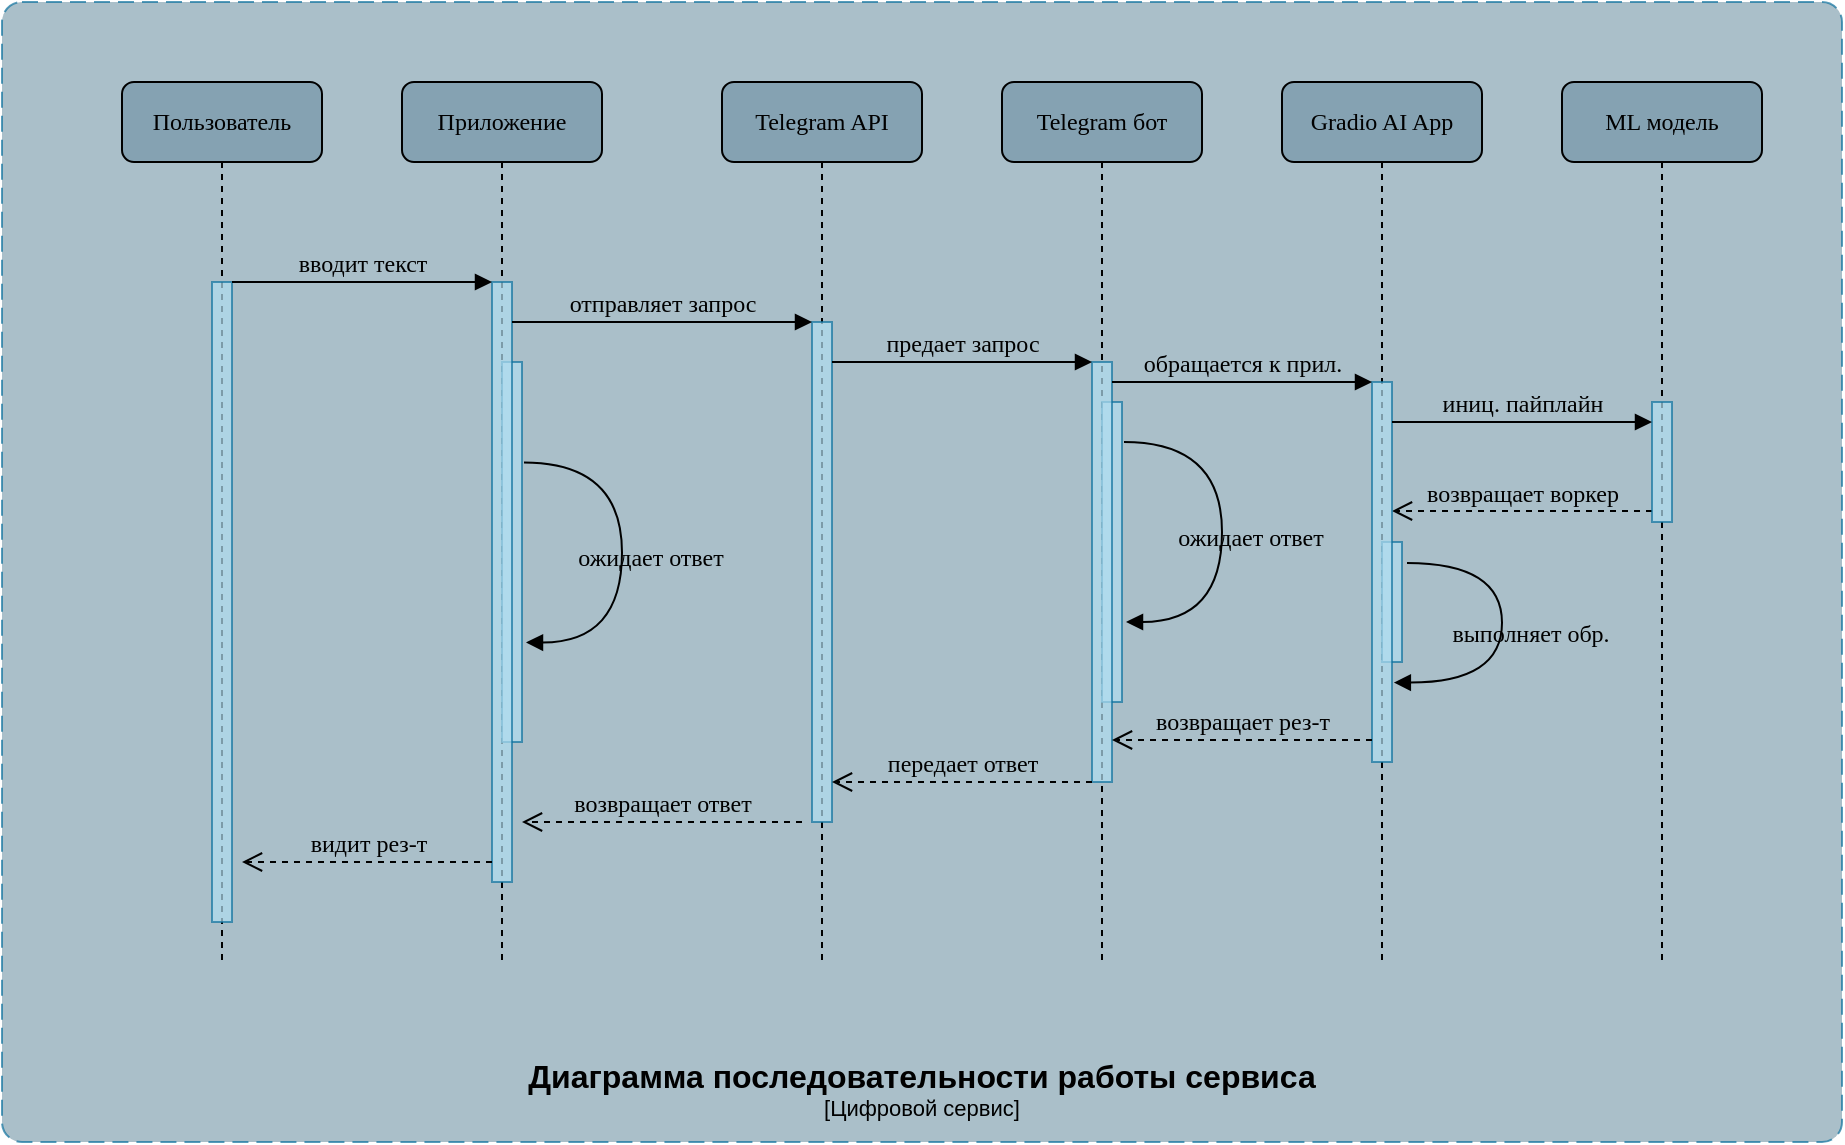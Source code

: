 <mxfile version="22.0.3" type="device">
  <diagram name="Page-1" id="13e1069c-82ec-6db2-03f1-153e76fe0fe0">
    <mxGraphModel dx="1292" dy="1104" grid="1" gridSize="10" guides="1" tooltips="1" connect="1" arrows="1" fold="1" page="1" pageScale="1" pageWidth="1100" pageHeight="850" background="none" math="0" shadow="0">
      <root>
        <mxCell id="0" />
        <mxCell id="1" parent="0" />
        <object placeholders="1" c4Name="Диаграмма последовательности работы сервиса" c4Type="SystemScopeBoundary" c4Application="Цифровой сервис" label="&lt;font style=&quot;font-size: 16px&quot;&gt;&lt;b&gt;&lt;div style=&quot;&quot;&gt;%c4Name%&lt;/div&gt;&lt;/b&gt;&lt;/font&gt;&lt;div style=&quot;&quot;&gt;[%c4Application%]&lt;/div&gt;" id="g3VUzG2XUiAYz7PPz2bv-24">
          <mxCell style="rounded=1;fontSize=11;whiteSpace=wrap;html=1;dashed=1;arcSize=20;fillColor=#86a4b3;strokeColor=#10739e;labelBackgroundColor=none;align=center;verticalAlign=bottom;labelBorderColor=none;spacingTop=0;spacing=10;dashPattern=8 4;metaEdit=1;rotatable=0;perimeter=rectanglePerimeter;noLabel=0;labelPadding=0;allowArrows=0;connectable=0;expand=0;recursiveResize=0;editable=1;pointerEvents=0;absoluteArcSize=1;points=[[0.25,0,0],[0.5,0,0],[0.75,0,0],[1,0.25,0],[1,0.5,0],[1,0.75,0],[0.75,1,0],[0.5,1,0],[0.25,1,0],[0,0.75,0],[0,0.5,0],[0,0.25,0]];opacity=70;" vertex="1" parent="1">
            <mxGeometry x="40" y="40" width="920" height="570" as="geometry" />
          </mxCell>
        </object>
        <mxCell id="7baba1c4bc27f4b0-5" value="Gradio AI App" style="shape=umlLifeline;perimeter=lifelinePerimeter;whiteSpace=wrap;html=1;container=1;collapsible=0;recursiveResize=0;outlineConnect=0;rounded=1;shadow=0;comic=0;labelBackgroundColor=none;strokeWidth=1;fontFamily=Verdana;fontSize=12;align=center;fillColor=#85a2b2;" parent="1" vertex="1">
          <mxGeometry x="680" y="80" width="100" height="440" as="geometry" />
        </mxCell>
        <mxCell id="g3VUzG2XUiAYz7PPz2bv-11" value="возвращает воркер" style="html=1;verticalAlign=bottom;endArrow=open;dashed=1;endSize=8;labelBackgroundColor=none;fontFamily=Verdana;fontSize=12;edgeStyle=elbowEdgeStyle;elbow=vertical;" edge="1" parent="7baba1c4bc27f4b0-5">
          <mxGeometry relative="1" as="geometry">
            <mxPoint x="55" y="214.5" as="targetPoint" />
            <Array as="points">
              <mxPoint x="130" y="214.5" />
              <mxPoint x="160" y="214.5" />
            </Array>
            <mxPoint x="185" y="214.5" as="sourcePoint" />
          </mxGeometry>
        </mxCell>
        <mxCell id="g3VUzG2XUiAYz7PPz2bv-12" value="" style="html=1;points=[];perimeter=orthogonalPerimeter;rounded=0;shadow=0;comic=0;labelBackgroundColor=none;strokeWidth=1;fontFamily=Verdana;fontSize=12;align=center;opacity=70;fillColor=#b1ddf0;strokeColor=#10739e;" vertex="1" parent="7baba1c4bc27f4b0-5">
          <mxGeometry x="50" y="230" width="10" height="60" as="geometry" />
        </mxCell>
        <mxCell id="7baba1c4bc27f4b0-19" value="" style="html=1;points=[];perimeter=orthogonalPerimeter;rounded=0;shadow=0;comic=0;labelBackgroundColor=none;strokeWidth=1;fontFamily=Verdana;fontSize=12;align=center;fillColor=#b1ddf0;strokeColor=#10739e;opacity=70;" parent="1" vertex="1">
          <mxGeometry x="725" y="230" width="10" height="190" as="geometry" />
        </mxCell>
        <mxCell id="7baba1c4bc27f4b0-2" value="Приложение" style="shape=umlLifeline;perimeter=lifelinePerimeter;whiteSpace=wrap;html=1;container=1;collapsible=0;recursiveResize=0;outlineConnect=0;rounded=1;shadow=0;comic=0;labelBackgroundColor=none;strokeWidth=1;fontFamily=Verdana;fontSize=12;align=center;fillColor=#85a2b2;" parent="1" vertex="1">
          <mxGeometry x="240" y="80" width="100" height="440" as="geometry" />
        </mxCell>
        <mxCell id="g3VUzG2XUiAYz7PPz2bv-23" value="" style="html=1;points=[];perimeter=orthogonalPerimeter;rounded=0;shadow=0;comic=0;labelBackgroundColor=none;strokeWidth=1;fontFamily=Verdana;fontSize=12;align=center;fillColor=#b1ddf0;strokeColor=#10739e;opacity=70;" vertex="1" parent="7baba1c4bc27f4b0-2">
          <mxGeometry x="50" y="140" width="10" height="190" as="geometry" />
        </mxCell>
        <mxCell id="7baba1c4bc27f4b0-10" value="" style="html=1;points=[];perimeter=orthogonalPerimeter;rounded=0;shadow=0;comic=0;labelBackgroundColor=none;strokeWidth=1;fontFamily=Verdana;fontSize=12;align=center;strokeColor=#10739e;fillColor=#b1ddf0;opacity=70;" parent="7baba1c4bc27f4b0-2" vertex="1">
          <mxGeometry x="45" y="100" width="10" height="300" as="geometry" />
        </mxCell>
        <mxCell id="g3VUzG2XUiAYz7PPz2bv-22" value="ожидает ответ" style="html=1;verticalAlign=bottom;endArrow=block;labelBackgroundColor=none;fontFamily=Verdana;fontSize=12;elbow=vertical;edgeStyle=orthogonalEdgeStyle;curved=1;" edge="1" parent="7baba1c4bc27f4b0-2">
          <mxGeometry x="0.13" y="14" relative="1" as="geometry">
            <mxPoint x="61" y="190.25" as="sourcePoint" />
            <mxPoint x="62" y="280.25" as="targetPoint" />
            <Array as="points">
              <mxPoint x="110" y="190" />
              <mxPoint x="110" y="280" />
            </Array>
            <mxPoint as="offset" />
          </mxGeometry>
        </mxCell>
        <mxCell id="7baba1c4bc27f4b0-3" value="Telegram API" style="shape=umlLifeline;perimeter=lifelinePerimeter;whiteSpace=wrap;html=1;container=1;collapsible=0;recursiveResize=0;outlineConnect=0;rounded=1;shadow=0;comic=0;labelBackgroundColor=none;strokeWidth=1;fontFamily=Verdana;fontSize=12;align=center;fillColor=#85a2b2;" parent="1" vertex="1">
          <mxGeometry x="400" y="80" width="100" height="440" as="geometry" />
        </mxCell>
        <mxCell id="7baba1c4bc27f4b0-13" value="" style="html=1;points=[];perimeter=orthogonalPerimeter;rounded=0;shadow=0;comic=0;labelBackgroundColor=none;strokeWidth=1;fontFamily=Verdana;fontSize=12;align=center;fillColor=#b1ddf0;strokeColor=#10739e;opacity=70;" parent="7baba1c4bc27f4b0-3" vertex="1">
          <mxGeometry x="45" y="120" width="10" height="250" as="geometry" />
        </mxCell>
        <mxCell id="7baba1c4bc27f4b0-4" value="Telegram бот" style="shape=umlLifeline;perimeter=lifelinePerimeter;whiteSpace=wrap;html=1;container=1;collapsible=0;recursiveResize=0;outlineConnect=0;rounded=1;shadow=0;comic=0;labelBackgroundColor=none;strokeWidth=1;fontFamily=Verdana;fontSize=12;align=center;fillColor=#85a2b2;" parent="1" vertex="1">
          <mxGeometry x="540" y="80" width="100" height="440" as="geometry" />
        </mxCell>
        <mxCell id="g3VUzG2XUiAYz7PPz2bv-19" value="ожидает ответ" style="html=1;verticalAlign=bottom;endArrow=block;labelBackgroundColor=none;fontFamily=Verdana;fontSize=12;elbow=vertical;edgeStyle=orthogonalEdgeStyle;curved=1;" edge="1" parent="7baba1c4bc27f4b0-4">
          <mxGeometry x="0.13" y="14" relative="1" as="geometry">
            <mxPoint x="61" y="180" as="sourcePoint" />
            <mxPoint x="62" y="270.0" as="targetPoint" />
            <Array as="points">
              <mxPoint x="110" y="180" />
              <mxPoint x="110" y="270" />
            </Array>
            <mxPoint as="offset" />
          </mxGeometry>
        </mxCell>
        <mxCell id="g3VUzG2XUiAYz7PPz2bv-18" value="" style="html=1;points=[];perimeter=orthogonalPerimeter;rounded=0;shadow=0;comic=0;labelBackgroundColor=none;strokeWidth=1;fontFamily=Verdana;fontSize=12;align=center;opacity=70;fillColor=#b1ddf0;strokeColor=#10739e;" vertex="1" parent="7baba1c4bc27f4b0-4">
          <mxGeometry x="50" y="160" width="10" height="150" as="geometry" />
        </mxCell>
        <mxCell id="7baba1c4bc27f4b0-6" value="ML модель" style="shape=umlLifeline;perimeter=lifelinePerimeter;whiteSpace=wrap;html=1;container=1;collapsible=0;recursiveResize=0;outlineConnect=0;rounded=1;shadow=0;comic=0;labelBackgroundColor=none;strokeWidth=1;fontFamily=Verdana;fontSize=12;align=center;fillColor=#85a2b2;" parent="1" vertex="1">
          <mxGeometry x="820" y="80" width="100" height="440" as="geometry" />
        </mxCell>
        <mxCell id="7baba1c4bc27f4b0-28" value="" style="html=1;points=[];perimeter=orthogonalPerimeter;rounded=0;shadow=0;comic=0;labelBackgroundColor=none;strokeWidth=1;fontFamily=Verdana;fontSize=12;align=center;opacity=70;fillColor=#b1ddf0;strokeColor=#10739e;" parent="7baba1c4bc27f4b0-6" vertex="1">
          <mxGeometry x="45" y="160" width="10" height="60" as="geometry" />
        </mxCell>
        <mxCell id="g3VUzG2XUiAYz7PPz2bv-9" value="иниц. пайплайн" style="html=1;verticalAlign=bottom;endArrow=block;entryX=0;entryY=0;labelBackgroundColor=none;fontFamily=Verdana;fontSize=12;edgeStyle=elbowEdgeStyle;elbow=vertical;" edge="1" parent="7baba1c4bc27f4b0-6">
          <mxGeometry relative="1" as="geometry">
            <mxPoint x="-85" y="170" as="sourcePoint" />
            <mxPoint x="45" y="170" as="targetPoint" />
          </mxGeometry>
        </mxCell>
        <mxCell id="7baba1c4bc27f4b0-16" value="" style="html=1;points=[];perimeter=orthogonalPerimeter;rounded=0;shadow=0;comic=0;labelBackgroundColor=none;strokeWidth=1;fontFamily=Verdana;fontSize=12;align=center;fillColor=#b1ddf0;strokeColor=#10739e;opacity=70;" parent="1" vertex="1">
          <mxGeometry x="585" y="220" width="10" height="210" as="geometry" />
        </mxCell>
        <mxCell id="7baba1c4bc27f4b0-8" value="Пользователь" style="shape=umlLifeline;perimeter=lifelinePerimeter;whiteSpace=wrap;html=1;container=1;collapsible=0;recursiveResize=0;outlineConnect=0;rounded=1;shadow=0;comic=0;labelBackgroundColor=none;strokeWidth=1;fontFamily=Verdana;fontSize=12;align=center;fillColor=#85a2b2;" parent="1" vertex="1">
          <mxGeometry x="100" y="80" width="100" height="440" as="geometry" />
        </mxCell>
        <mxCell id="7baba1c4bc27f4b0-9" value="" style="html=1;points=[];perimeter=orthogonalPerimeter;rounded=0;shadow=0;comic=0;labelBackgroundColor=none;strokeWidth=1;fontFamily=Verdana;fontSize=12;align=center;fillColor=#b1ddf0;strokeColor=#10739e;opacity=70;" parent="7baba1c4bc27f4b0-8" vertex="1">
          <mxGeometry x="45" y="100" width="10" height="320" as="geometry" />
        </mxCell>
        <mxCell id="7baba1c4bc27f4b0-17" value="предает запрос" style="html=1;verticalAlign=bottom;endArrow=block;labelBackgroundColor=none;fontFamily=Verdana;fontSize=12;edgeStyle=elbowEdgeStyle;elbow=vertical;" parent="1" source="7baba1c4bc27f4b0-13" target="7baba1c4bc27f4b0-16" edge="1">
          <mxGeometry relative="1" as="geometry">
            <mxPoint x="510" y="220" as="sourcePoint" />
            <Array as="points">
              <mxPoint x="460" y="220" />
            </Array>
          </mxGeometry>
        </mxCell>
        <mxCell id="7baba1c4bc27f4b0-20" value="обращается к прил." style="html=1;verticalAlign=bottom;endArrow=block;entryX=0;entryY=0;labelBackgroundColor=none;fontFamily=Verdana;fontSize=12;edgeStyle=elbowEdgeStyle;elbow=vertical;" parent="1" source="7baba1c4bc27f4b0-16" target="7baba1c4bc27f4b0-19" edge="1">
          <mxGeometry relative="1" as="geometry">
            <mxPoint x="650" y="230" as="sourcePoint" />
          </mxGeometry>
        </mxCell>
        <mxCell id="7baba1c4bc27f4b0-11" value="вводит текст" style="html=1;verticalAlign=bottom;endArrow=block;entryX=0;entryY=0;labelBackgroundColor=none;fontFamily=Verdana;fontSize=12;edgeStyle=elbowEdgeStyle;elbow=vertical;" parent="1" source="7baba1c4bc27f4b0-9" target="7baba1c4bc27f4b0-10" edge="1">
          <mxGeometry relative="1" as="geometry">
            <mxPoint x="220" y="190" as="sourcePoint" />
          </mxGeometry>
        </mxCell>
        <mxCell id="7baba1c4bc27f4b0-14" value="отправляет запрос" style="html=1;verticalAlign=bottom;endArrow=block;entryX=0;entryY=0;labelBackgroundColor=none;fontFamily=Verdana;fontSize=12;edgeStyle=elbowEdgeStyle;elbow=vertical;" parent="1" source="7baba1c4bc27f4b0-10" target="7baba1c4bc27f4b0-13" edge="1">
          <mxGeometry relative="1" as="geometry">
            <mxPoint x="370" y="200" as="sourcePoint" />
          </mxGeometry>
        </mxCell>
        <mxCell id="7baba1c4bc27f4b0-21" value="возвращает рез-т" style="html=1;verticalAlign=bottom;endArrow=open;dashed=1;endSize=8;labelBackgroundColor=none;fontFamily=Verdana;fontSize=12;edgeStyle=elbowEdgeStyle;elbow=vertical;" parent="1" edge="1">
          <mxGeometry relative="1" as="geometry">
            <mxPoint x="595" y="409" as="targetPoint" />
            <Array as="points">
              <mxPoint x="670" y="409" />
              <mxPoint x="700" y="409" />
            </Array>
            <mxPoint x="725" y="409" as="sourcePoint" />
          </mxGeometry>
        </mxCell>
        <mxCell id="g3VUzG2XUiAYz7PPz2bv-7" value="возвращает ответ" style="html=1;verticalAlign=bottom;endArrow=open;dashed=1;endSize=8;labelBackgroundColor=none;fontFamily=Verdana;fontSize=12;edgeStyle=elbowEdgeStyle;elbow=vertical;" edge="1" parent="1">
          <mxGeometry relative="1" as="geometry">
            <mxPoint x="300" y="450" as="targetPoint" />
            <Array as="points">
              <mxPoint x="375" y="450" />
              <mxPoint x="405" y="450" />
            </Array>
            <mxPoint x="440" y="450" as="sourcePoint" />
            <mxPoint as="offset" />
          </mxGeometry>
        </mxCell>
        <mxCell id="g3VUzG2XUiAYz7PPz2bv-6" value="передает ответ" style="html=1;verticalAlign=bottom;endArrow=open;dashed=1;endSize=8;labelBackgroundColor=none;fontFamily=Verdana;fontSize=12;edgeStyle=elbowEdgeStyle;elbow=vertical;" edge="1" parent="1">
          <mxGeometry relative="1" as="geometry">
            <mxPoint x="455" y="430" as="targetPoint" />
            <Array as="points">
              <mxPoint x="530" y="430" />
              <mxPoint x="560" y="430" />
            </Array>
            <mxPoint x="585" y="430" as="sourcePoint" />
          </mxGeometry>
        </mxCell>
        <mxCell id="g3VUzG2XUiAYz7PPz2bv-16" value="выполняет обр." style="html=1;verticalAlign=bottom;endArrow=block;labelBackgroundColor=none;fontFamily=Verdana;fontSize=12;elbow=vertical;edgeStyle=orthogonalEdgeStyle;curved=1;exitX=1.25;exitY=0.175;exitDx=0;exitDy=0;exitPerimeter=0;entryX=1.093;entryY=0.791;entryDx=0;entryDy=0;entryPerimeter=0;" edge="1" parent="1" source="g3VUzG2XUiAYz7PPz2bv-12" target="7baba1c4bc27f4b0-19">
          <mxGeometry x="0.131" y="14" relative="1" as="geometry">
            <mxPoint x="740" y="340" as="sourcePoint" />
            <mxPoint x="731" y="379" as="targetPoint" />
            <Array as="points">
              <mxPoint x="790" y="320" />
              <mxPoint x="790" y="380" />
            </Array>
            <mxPoint as="offset" />
          </mxGeometry>
        </mxCell>
        <mxCell id="g3VUzG2XUiAYz7PPz2bv-8" value="видит рез-т" style="html=1;verticalAlign=bottom;endArrow=open;dashed=1;endSize=8;labelBackgroundColor=none;fontFamily=Verdana;fontSize=12;edgeStyle=elbowEdgeStyle;elbow=vertical;" edge="1" parent="1">
          <mxGeometry relative="1" as="geometry">
            <mxPoint x="160" y="470" as="targetPoint" />
            <Array as="points">
              <mxPoint x="235" y="470" />
              <mxPoint x="265" y="470" />
            </Array>
            <mxPoint x="285" y="470" as="sourcePoint" />
            <mxPoint as="offset" />
          </mxGeometry>
        </mxCell>
      </root>
    </mxGraphModel>
  </diagram>
</mxfile>
